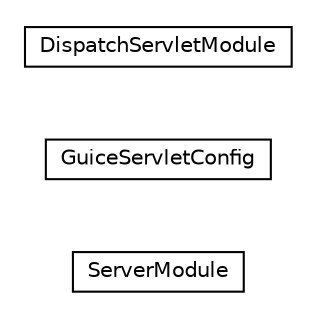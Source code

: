 #!/usr/local/bin/dot
#
# Class diagram 
# Generated by UMLGraph version R5_6-24-gf6e263 (http://www.umlgraph.org/)
#

digraph G {
	edge [fontname="Helvetica",fontsize=10,labelfontname="Helvetica",labelfontsize=10];
	node [fontname="Helvetica",fontsize=10,shape=plaintext];
	nodesep=0.25;
	ranksep=0.5;
	rankdir=LR;
	// com.gwtplatform.carstore.server.guice.ServerModule
	c52521 [label=<<table title="com.gwtplatform.carstore.server.guice.ServerModule" border="0" cellborder="1" cellspacing="0" cellpadding="2" port="p" href="./ServerModule.html">
		<tr><td><table border="0" cellspacing="0" cellpadding="1">
<tr><td align="center" balign="center"> ServerModule </td></tr>
		</table></td></tr>
		</table>>, URL="./ServerModule.html", fontname="Helvetica", fontcolor="black", fontsize=10.0];
	// com.gwtplatform.carstore.server.guice.GuiceServletConfig
	c52522 [label=<<table title="com.gwtplatform.carstore.server.guice.GuiceServletConfig" border="0" cellborder="1" cellspacing="0" cellpadding="2" port="p" href="./GuiceServletConfig.html">
		<tr><td><table border="0" cellspacing="0" cellpadding="1">
<tr><td align="center" balign="center"> GuiceServletConfig </td></tr>
		</table></td></tr>
		</table>>, URL="./GuiceServletConfig.html", fontname="Helvetica", fontcolor="black", fontsize=10.0];
	// com.gwtplatform.carstore.server.guice.DispatchServletModule
	c52523 [label=<<table title="com.gwtplatform.carstore.server.guice.DispatchServletModule" border="0" cellborder="1" cellspacing="0" cellpadding="2" port="p" href="./DispatchServletModule.html">
		<tr><td><table border="0" cellspacing="0" cellpadding="1">
<tr><td align="center" balign="center"> DispatchServletModule </td></tr>
		</table></td></tr>
		</table>>, URL="./DispatchServletModule.html", fontname="Helvetica", fontcolor="black", fontsize=10.0];
}

